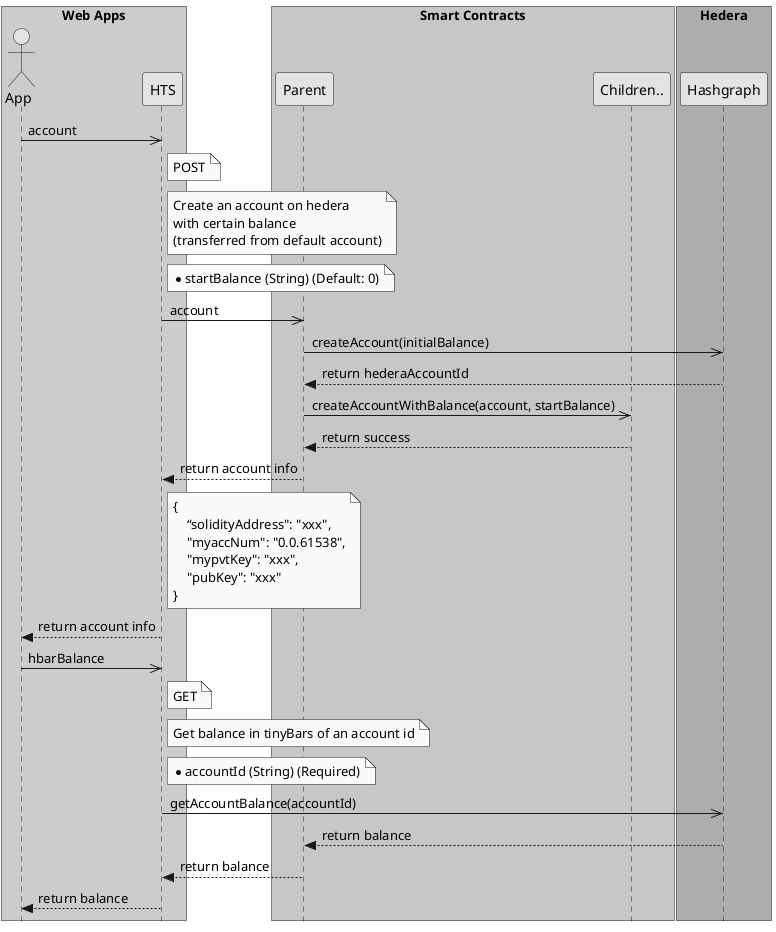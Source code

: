 @startuml

skinparam monochrome true
skinparam backgroundColor transparent
skinparam classBackgroundColor transparent
skinparam style strictuml

' title Hedera Spring API

Actor "App" as app
participant "HTS" as hts
participant "Parent" as parent
participant "Children.." as child
participant "Hashgraph" as hashgraph

box "Web Apps" #LightBlue
	participant app
	participant hts
end box

box "Smart Contracts" #LightGreen
	participant parent
	participant child
end box

box "Hedera" #Orange
	participant hashgraph
end box

app->>hts : account
Note right of hts
    POST
end Note
Note right of hts
    Create an account on hedera
    with certain balance
    (transferred from default account)
end Note
Note right of hts
    * startBalance (String) (Default: 0)
end Note
' Note right of hts #Pink
'     Implementation needs to be updated
' end Note

hts ->> parent : account
parent ->> hashgraph : createAccount(initialBalance)
hashgraph-->parent: return hederaAccountId
parent ->> child : createAccountWithBalance(account, startBalance)
child --> parent : return success
parent --> hts : return account info
Note right of hts
    {
        “solidityAddress": "xxx",
        "myaccNum": "0.0.61538",
        "mypvtKey": "xxx",
        "pubKey": "xxx"
    }
end Note

hts --> app : return account info

app->>hts : hbarBalance
Note right of hts
    GET
end Note
Note right of hts
    Get balance in tinyBars of an account id
end Note
Note right of hts
    * accountId (String) (Required)
end Note

hts->>hashgraph : getAccountBalance(accountId)
hashgraph-->parent: return balance
parent-->hts : return balance
hts-->app : return balance


@enduml
